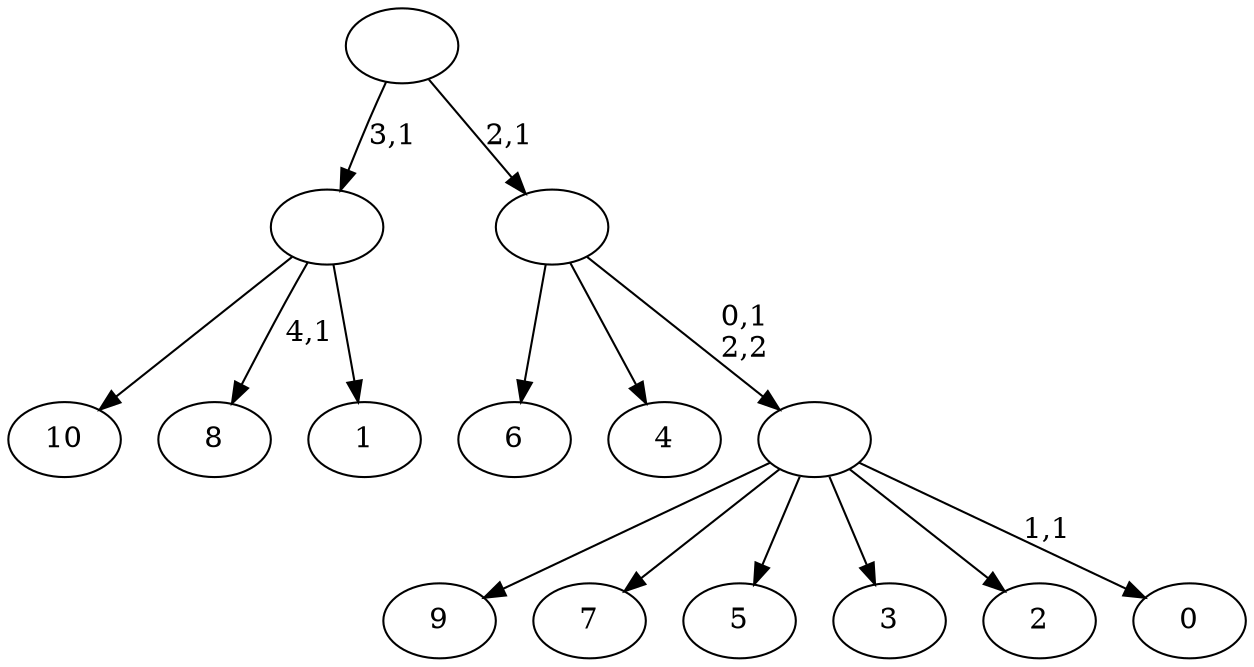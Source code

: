 digraph T {
	16 [label="10"]
	15 [label="9"]
	14 [label="8"]
	12 [label="7"]
	11 [label="6"]
	10 [label="5"]
	9 [label="4"]
	8 [label="3"]
	7 [label="2"]
	6 [label="1"]
	5 [label=""]
	4 [label="0"]
	2 [label=""]
	1 [label=""]
	0 [label=""]
	5 -> 14 [label="4,1"]
	5 -> 16 [label=""]
	5 -> 6 [label=""]
	2 -> 4 [label="1,1"]
	2 -> 15 [label=""]
	2 -> 12 [label=""]
	2 -> 10 [label=""]
	2 -> 8 [label=""]
	2 -> 7 [label=""]
	1 -> 11 [label=""]
	1 -> 9 [label=""]
	1 -> 2 [label="0,1\n2,2"]
	0 -> 5 [label="3,1"]
	0 -> 1 [label="2,1"]
}
